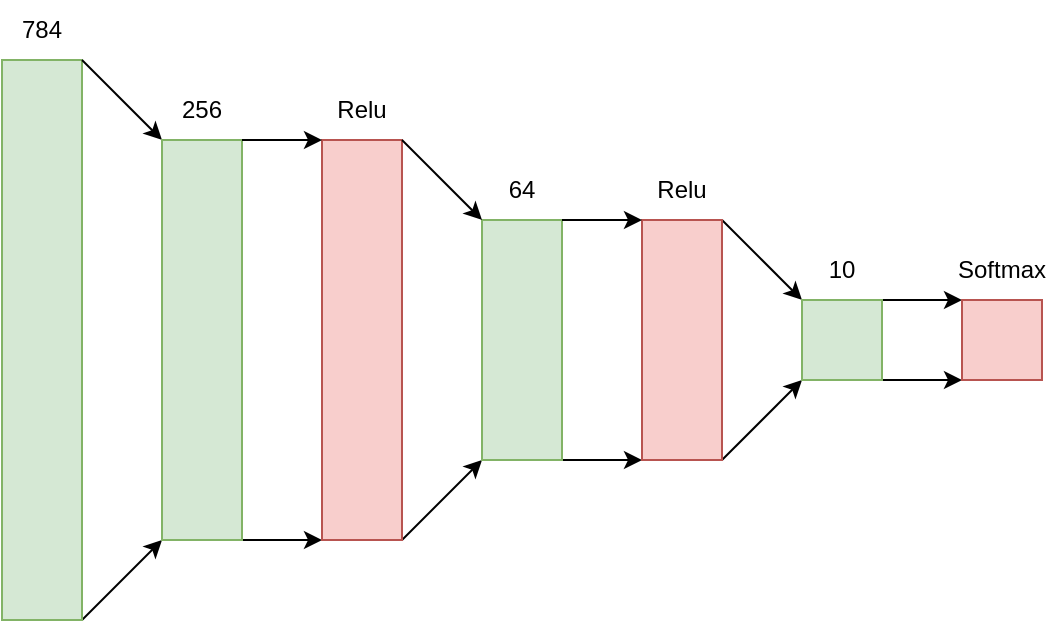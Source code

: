 <mxfile>
    <diagram id="Pcr55207pkbu55kxB37q" name="Page-3">
        <mxGraphModel dx="684" dy="567" grid="1" gridSize="10" guides="1" tooltips="1" connect="1" arrows="1" fold="1" page="1" pageScale="1" pageWidth="850" pageHeight="1100" math="0" shadow="0">
            <root>
                <mxCell id="C7UfMqMpQ-dJx82m4tEN-0"/>
                <mxCell id="C7UfMqMpQ-dJx82m4tEN-1" parent="C7UfMqMpQ-dJx82m4tEN-0"/>
                <mxCell id="C7UfMqMpQ-dJx82m4tEN-36" style="edgeStyle=none;html=1;exitX=1;exitY=1;exitDx=0;exitDy=0;entryX=0;entryY=1;entryDx=0;entryDy=0;" edge="1" parent="C7UfMqMpQ-dJx82m4tEN-1" source="C7UfMqMpQ-dJx82m4tEN-3" target="C7UfMqMpQ-dJx82m4tEN-9">
                    <mxGeometry relative="1" as="geometry"/>
                </mxCell>
                <mxCell id="C7UfMqMpQ-dJx82m4tEN-3" value="" style="rounded=0;whiteSpace=wrap;html=1;fillColor=#d5e8d4;strokeColor=#82b366;" vertex="1" parent="C7UfMqMpQ-dJx82m4tEN-1">
                    <mxGeometry x="40" y="80" width="40" height="280" as="geometry"/>
                </mxCell>
                <mxCell id="C7UfMqMpQ-dJx82m4tEN-31" style="edgeStyle=none;html=1;exitX=1;exitY=1;exitDx=0;exitDy=0;entryX=0;entryY=1;entryDx=0;entryDy=0;" edge="1" parent="C7UfMqMpQ-dJx82m4tEN-1" source="C7UfMqMpQ-dJx82m4tEN-5" target="C7UfMqMpQ-dJx82m4tEN-25">
                    <mxGeometry relative="1" as="geometry"/>
                </mxCell>
                <mxCell id="C7UfMqMpQ-dJx82m4tEN-5" value="784" style="text;html=1;strokeColor=none;fillColor=none;align=center;verticalAlign=middle;whiteSpace=wrap;rounded=0;" vertex="1" parent="C7UfMqMpQ-dJx82m4tEN-1">
                    <mxGeometry x="40" y="50" width="40" height="30" as="geometry"/>
                </mxCell>
                <mxCell id="C7UfMqMpQ-dJx82m4tEN-37" style="edgeStyle=none;html=1;exitX=1;exitY=1;exitDx=0;exitDy=0;entryX=0;entryY=1;entryDx=0;entryDy=0;" edge="1" parent="C7UfMqMpQ-dJx82m4tEN-1" source="C7UfMqMpQ-dJx82m4tEN-9" target="C7UfMqMpQ-dJx82m4tEN-20">
                    <mxGeometry relative="1" as="geometry"/>
                </mxCell>
                <mxCell id="C7UfMqMpQ-dJx82m4tEN-9" value="" style="rounded=0;whiteSpace=wrap;html=1;fillColor=#d5e8d4;strokeColor=#82b366;" vertex="1" parent="C7UfMqMpQ-dJx82m4tEN-1">
                    <mxGeometry x="120" y="120" width="40" height="200" as="geometry"/>
                </mxCell>
                <mxCell id="C7UfMqMpQ-dJx82m4tEN-46" style="edgeStyle=none;html=1;exitX=1;exitY=1;exitDx=0;exitDy=0;entryX=0;entryY=1;entryDx=0;entryDy=0;" edge="1" parent="C7UfMqMpQ-dJx82m4tEN-1" source="C7UfMqMpQ-dJx82m4tEN-20" target="C7UfMqMpQ-dJx82m4tEN-21">
                    <mxGeometry relative="1" as="geometry"/>
                </mxCell>
                <mxCell id="C7UfMqMpQ-dJx82m4tEN-20" value="" style="rounded=0;whiteSpace=wrap;html=1;fillColor=#f8cecc;strokeColor=#b85450;" vertex="1" parent="C7UfMqMpQ-dJx82m4tEN-1">
                    <mxGeometry x="200" y="120" width="40" height="200" as="geometry"/>
                </mxCell>
                <mxCell id="C7UfMqMpQ-dJx82m4tEN-41" style="edgeStyle=none;html=1;exitX=1;exitY=1;exitDx=0;exitDy=0;entryX=0;entryY=1;entryDx=0;entryDy=0;" edge="1" parent="C7UfMqMpQ-dJx82m4tEN-1" source="C7UfMqMpQ-dJx82m4tEN-21" target="C7UfMqMpQ-dJx82m4tEN-22">
                    <mxGeometry relative="1" as="geometry"/>
                </mxCell>
                <mxCell id="C7UfMqMpQ-dJx82m4tEN-21" value="" style="rounded=0;whiteSpace=wrap;html=1;fillColor=#d5e8d4;strokeColor=#82b366;" vertex="1" parent="C7UfMqMpQ-dJx82m4tEN-1">
                    <mxGeometry x="280" y="160" width="40" height="120" as="geometry"/>
                </mxCell>
                <mxCell id="C7UfMqMpQ-dJx82m4tEN-42" style="edgeStyle=none;html=1;exitX=1;exitY=1;exitDx=0;exitDy=0;entryX=0;entryY=1;entryDx=0;entryDy=0;" edge="1" parent="C7UfMqMpQ-dJx82m4tEN-1" source="C7UfMqMpQ-dJx82m4tEN-22" target="C7UfMqMpQ-dJx82m4tEN-32">
                    <mxGeometry relative="1" as="geometry"/>
                </mxCell>
                <mxCell id="C7UfMqMpQ-dJx82m4tEN-50" style="edgeStyle=none;html=1;exitX=1;exitY=0;exitDx=0;exitDy=0;entryX=0;entryY=1;entryDx=0;entryDy=0;" edge="1" parent="C7UfMqMpQ-dJx82m4tEN-1" source="C7UfMqMpQ-dJx82m4tEN-22" target="C7UfMqMpQ-dJx82m4tEN-34">
                    <mxGeometry relative="1" as="geometry"/>
                </mxCell>
                <mxCell id="C7UfMqMpQ-dJx82m4tEN-22" value="" style="rounded=0;whiteSpace=wrap;html=1;fillColor=#f8cecc;strokeColor=#b85450;" vertex="1" parent="C7UfMqMpQ-dJx82m4tEN-1">
                    <mxGeometry x="360" y="160" width="40" height="120" as="geometry"/>
                </mxCell>
                <mxCell id="C7UfMqMpQ-dJx82m4tEN-39" style="edgeStyle=none;html=1;exitX=1;exitY=1;exitDx=0;exitDy=0;entryX=0;entryY=1;entryDx=0;entryDy=0;" edge="1" parent="C7UfMqMpQ-dJx82m4tEN-1" source="C7UfMqMpQ-dJx82m4tEN-23">
                    <mxGeometry relative="1" as="geometry">
                        <mxPoint x="360" y="320" as="targetPoint"/>
                    </mxGeometry>
                </mxCell>
                <mxCell id="C7UfMqMpQ-dJx82m4tEN-48" style="edgeStyle=none;html=1;exitX=1;exitY=1;exitDx=0;exitDy=0;entryX=0;entryY=1;entryDx=0;entryDy=0;" edge="1" parent="C7UfMqMpQ-dJx82m4tEN-1" source="C7UfMqMpQ-dJx82m4tEN-25" target="C7UfMqMpQ-dJx82m4tEN-27">
                    <mxGeometry relative="1" as="geometry"/>
                </mxCell>
                <mxCell id="C7UfMqMpQ-dJx82m4tEN-25" value="256" style="text;html=1;strokeColor=none;fillColor=none;align=center;verticalAlign=middle;whiteSpace=wrap;rounded=0;" vertex="1" parent="C7UfMqMpQ-dJx82m4tEN-1">
                    <mxGeometry x="120" y="90" width="40" height="30" as="geometry"/>
                </mxCell>
                <mxCell id="C7UfMqMpQ-dJx82m4tEN-47" style="edgeStyle=none;html=1;exitX=1;exitY=1;exitDx=0;exitDy=0;entryX=0;entryY=1;entryDx=0;entryDy=0;" edge="1" parent="C7UfMqMpQ-dJx82m4tEN-1" source="C7UfMqMpQ-dJx82m4tEN-27" target="C7UfMqMpQ-dJx82m4tEN-29">
                    <mxGeometry relative="1" as="geometry"/>
                </mxCell>
                <mxCell id="C7UfMqMpQ-dJx82m4tEN-27" value="Relu" style="text;html=1;strokeColor=none;fillColor=none;align=center;verticalAlign=middle;whiteSpace=wrap;rounded=0;" vertex="1" parent="C7UfMqMpQ-dJx82m4tEN-1">
                    <mxGeometry x="200" y="90" width="40" height="30" as="geometry"/>
                </mxCell>
                <mxCell id="C7UfMqMpQ-dJx82m4tEN-49" style="edgeStyle=none;html=1;exitX=1;exitY=1;exitDx=0;exitDy=0;entryX=0;entryY=1;entryDx=0;entryDy=0;" edge="1" parent="C7UfMqMpQ-dJx82m4tEN-1" source="C7UfMqMpQ-dJx82m4tEN-29" target="C7UfMqMpQ-dJx82m4tEN-30">
                    <mxGeometry relative="1" as="geometry"/>
                </mxCell>
                <mxCell id="C7UfMqMpQ-dJx82m4tEN-29" value="64" style="text;html=1;strokeColor=none;fillColor=none;align=center;verticalAlign=middle;whiteSpace=wrap;rounded=0;" vertex="1" parent="C7UfMqMpQ-dJx82m4tEN-1">
                    <mxGeometry x="280" y="130" width="40" height="30" as="geometry"/>
                </mxCell>
                <mxCell id="C7UfMqMpQ-dJx82m4tEN-30" value="Relu" style="text;html=1;strokeColor=none;fillColor=none;align=center;verticalAlign=middle;whiteSpace=wrap;rounded=0;" vertex="1" parent="C7UfMqMpQ-dJx82m4tEN-1">
                    <mxGeometry x="360" y="130" width="40" height="30" as="geometry"/>
                </mxCell>
                <mxCell id="C7UfMqMpQ-dJx82m4tEN-44" style="edgeStyle=none;html=1;exitX=1;exitY=1;exitDx=0;exitDy=0;entryX=0;entryY=1;entryDx=0;entryDy=0;" edge="1" parent="C7UfMqMpQ-dJx82m4tEN-1" source="C7UfMqMpQ-dJx82m4tEN-32" target="C7UfMqMpQ-dJx82m4tEN-33">
                    <mxGeometry relative="1" as="geometry"/>
                </mxCell>
                <mxCell id="C7UfMqMpQ-dJx82m4tEN-45" style="edgeStyle=none;html=1;exitX=1;exitY=0;exitDx=0;exitDy=0;entryX=0;entryY=1;entryDx=0;entryDy=0;" edge="1" parent="C7UfMqMpQ-dJx82m4tEN-1" source="C7UfMqMpQ-dJx82m4tEN-32" target="C7UfMqMpQ-dJx82m4tEN-35">
                    <mxGeometry relative="1" as="geometry"/>
                </mxCell>
                <mxCell id="C7UfMqMpQ-dJx82m4tEN-32" value="" style="rounded=0;whiteSpace=wrap;html=1;fillColor=#d5e8d4;strokeColor=#82b366;" vertex="1" parent="C7UfMqMpQ-dJx82m4tEN-1">
                    <mxGeometry x="440" y="200" width="40" height="40" as="geometry"/>
                </mxCell>
                <mxCell id="C7UfMqMpQ-dJx82m4tEN-33" value="" style="rounded=0;whiteSpace=wrap;html=1;fillColor=#f8cecc;strokeColor=#b85450;" vertex="1" parent="C7UfMqMpQ-dJx82m4tEN-1">
                    <mxGeometry x="520" y="200" width="40" height="40" as="geometry"/>
                </mxCell>
                <mxCell id="C7UfMqMpQ-dJx82m4tEN-34" value="10" style="text;html=1;strokeColor=none;fillColor=none;align=center;verticalAlign=middle;whiteSpace=wrap;rounded=0;" vertex="1" parent="C7UfMqMpQ-dJx82m4tEN-1">
                    <mxGeometry x="440" y="170" width="40" height="30" as="geometry"/>
                </mxCell>
                <mxCell id="C7UfMqMpQ-dJx82m4tEN-35" value="Softmax" style="text;html=1;strokeColor=none;fillColor=none;align=center;verticalAlign=middle;whiteSpace=wrap;rounded=0;" vertex="1" parent="C7UfMqMpQ-dJx82m4tEN-1">
                    <mxGeometry x="520" y="170" width="40" height="30" as="geometry"/>
                </mxCell>
            </root>
        </mxGraphModel>
    </diagram>
    <diagram id="rWfiNqzzU7XrF5lanHZ8" name="Page-2">
        <mxGraphModel dx="684" dy="567" grid="1" gridSize="10" guides="1" tooltips="1" connect="1" arrows="1" fold="1" page="1" pageScale="1" pageWidth="850" pageHeight="1100" math="0" shadow="0">
            <root>
                <mxCell id="r-rebLX8pUsJy-9zKnh2-0"/>
                <mxCell id="r-rebLX8pUsJy-9zKnh2-1" parent="r-rebLX8pUsJy-9zKnh2-0"/>
                <mxCell id="r-rebLX8pUsJy-9zKnh2-2" style="edgeStyle=none;html=1;exitX=1;exitY=1;exitDx=0;exitDy=0;entryX=0;entryY=1;entryDx=0;entryDy=0;" edge="1" parent="r-rebLX8pUsJy-9zKnh2-1" source="r-rebLX8pUsJy-9zKnh2-3" target="r-rebLX8pUsJy-9zKnh2-9">
                    <mxGeometry relative="1" as="geometry"/>
                </mxCell>
                <mxCell id="r-rebLX8pUsJy-9zKnh2-3" value="" style="rounded=0;whiteSpace=wrap;html=1;fillColor=#d5e8d4;strokeColor=#82b366;" vertex="1" parent="r-rebLX8pUsJy-9zKnh2-1">
                    <mxGeometry x="40" y="80" width="40" height="280" as="geometry"/>
                </mxCell>
                <mxCell id="r-rebLX8pUsJy-9zKnh2-4" style="edgeStyle=none;html=1;exitX=1;exitY=1;exitDx=0;exitDy=0;entryX=0;entryY=1;entryDx=0;entryDy=0;" edge="1" parent="r-rebLX8pUsJy-9zKnh2-1" source="r-rebLX8pUsJy-9zKnh2-5" target="r-rebLX8pUsJy-9zKnh2-6">
                    <mxGeometry relative="1" as="geometry"/>
                </mxCell>
                <mxCell id="r-rebLX8pUsJy-9zKnh2-5" value="784" style="text;html=1;strokeColor=none;fillColor=none;align=center;verticalAlign=middle;whiteSpace=wrap;rounded=0;" vertex="1" parent="r-rebLX8pUsJy-9zKnh2-1">
                    <mxGeometry x="40" y="50" width="40" height="30" as="geometry"/>
                </mxCell>
                <mxCell id="r-rebLX8pUsJy-9zKnh2-6" value="64" style="text;html=1;strokeColor=none;fillColor=none;align=center;verticalAlign=middle;whiteSpace=wrap;rounded=0;" vertex="1" parent="r-rebLX8pUsJy-9zKnh2-1">
                    <mxGeometry x="120" y="130" width="40" height="30" as="geometry"/>
                </mxCell>
                <mxCell id="r-rebLX8pUsJy-9zKnh2-7" style="edgeStyle=none;html=1;exitX=1;exitY=1;exitDx=0;exitDy=0;entryX=0;entryY=1;entryDx=0;entryDy=0;" edge="1" parent="r-rebLX8pUsJy-9zKnh2-1" source="r-rebLX8pUsJy-9zKnh2-9" target="r-rebLX8pUsJy-9zKnh2-12">
                    <mxGeometry relative="1" as="geometry"/>
                </mxCell>
                <mxCell id="r-rebLX8pUsJy-9zKnh2-8" style="edgeStyle=none;html=1;exitX=1;exitY=0;exitDx=0;exitDy=0;entryX=0.25;entryY=1;entryDx=0;entryDy=0;" edge="1" parent="r-rebLX8pUsJy-9zKnh2-1" source="r-rebLX8pUsJy-9zKnh2-9" target="r-rebLX8pUsJy-9zKnh2-17">
                    <mxGeometry relative="1" as="geometry"/>
                </mxCell>
                <mxCell id="r-rebLX8pUsJy-9zKnh2-9" value="" style="rounded=0;whiteSpace=wrap;html=1;fillColor=#d5e8d4;strokeColor=#82b366;" vertex="1" parent="r-rebLX8pUsJy-9zKnh2-1">
                    <mxGeometry x="120" y="160" width="40" height="120" as="geometry"/>
                </mxCell>
                <mxCell id="r-rebLX8pUsJy-9zKnh2-10" style="edgeStyle=none;html=1;exitX=1;exitY=1;exitDx=0;exitDy=0;entryX=0;entryY=1;entryDx=0;entryDy=0;" edge="1" parent="r-rebLX8pUsJy-9zKnh2-1" source="r-rebLX8pUsJy-9zKnh2-12" target="r-rebLX8pUsJy-9zKnh2-15">
                    <mxGeometry relative="1" as="geometry"/>
                </mxCell>
                <mxCell id="r-rebLX8pUsJy-9zKnh2-11" style="edgeStyle=none;html=1;exitX=1;exitY=0;exitDx=0;exitDy=0;entryX=0;entryY=0;entryDx=0;entryDy=0;" edge="1" parent="r-rebLX8pUsJy-9zKnh2-1" source="r-rebLX8pUsJy-9zKnh2-12" target="r-rebLX8pUsJy-9zKnh2-15">
                    <mxGeometry relative="1" as="geometry"/>
                </mxCell>
                <mxCell id="r-rebLX8pUsJy-9zKnh2-12" value="" style="rounded=0;whiteSpace=wrap;html=1;fillColor=#f8cecc;strokeColor=#b85450;" vertex="1" parent="r-rebLX8pUsJy-9zKnh2-1">
                    <mxGeometry x="200" y="160" width="40" height="120" as="geometry"/>
                </mxCell>
                <mxCell id="r-rebLX8pUsJy-9zKnh2-13" style="edgeStyle=none;html=1;exitX=1;exitY=1;exitDx=0;exitDy=0;entryX=0;entryY=1;entryDx=0;entryDy=0;" edge="1" parent="r-rebLX8pUsJy-9zKnh2-1" source="r-rebLX8pUsJy-9zKnh2-15" target="r-rebLX8pUsJy-9zKnh2-16">
                    <mxGeometry relative="1" as="geometry"/>
                </mxCell>
                <mxCell id="r-rebLX8pUsJy-9zKnh2-14" style="edgeStyle=none;html=1;exitX=1;exitY=0;exitDx=0;exitDy=0;entryX=0;entryY=0;entryDx=0;entryDy=0;" edge="1" parent="r-rebLX8pUsJy-9zKnh2-1" source="r-rebLX8pUsJy-9zKnh2-15" target="r-rebLX8pUsJy-9zKnh2-16">
                    <mxGeometry relative="1" as="geometry"/>
                </mxCell>
                <mxCell id="r-rebLX8pUsJy-9zKnh2-15" value="" style="rounded=0;whiteSpace=wrap;html=1;fillColor=#d5e8d4;strokeColor=#82b366;" vertex="1" parent="r-rebLX8pUsJy-9zKnh2-1">
                    <mxGeometry x="280" y="200" width="40" height="40" as="geometry"/>
                </mxCell>
                <mxCell id="r-rebLX8pUsJy-9zKnh2-16" value="" style="rounded=0;whiteSpace=wrap;html=1;fillColor=#f8cecc;strokeColor=#b85450;" vertex="1" parent="r-rebLX8pUsJy-9zKnh2-1">
                    <mxGeometry x="360" y="200" width="40" height="40" as="geometry"/>
                </mxCell>
                <mxCell id="r-rebLX8pUsJy-9zKnh2-17" value="Sigmoid" style="text;html=1;strokeColor=none;fillColor=none;align=center;verticalAlign=middle;whiteSpace=wrap;rounded=0;" vertex="1" parent="r-rebLX8pUsJy-9zKnh2-1">
                    <mxGeometry x="190" y="130" width="60" height="30" as="geometry"/>
                </mxCell>
                <mxCell id="r-rebLX8pUsJy-9zKnh2-18" value="10" style="text;html=1;strokeColor=none;fillColor=none;align=center;verticalAlign=middle;whiteSpace=wrap;rounded=0;" vertex="1" parent="r-rebLX8pUsJy-9zKnh2-1">
                    <mxGeometry x="270" y="170" width="60" height="30" as="geometry"/>
                </mxCell>
                <mxCell id="r-rebLX8pUsJy-9zKnh2-19" value="Softmax" style="text;html=1;strokeColor=none;fillColor=none;align=center;verticalAlign=middle;whiteSpace=wrap;rounded=0;" vertex="1" parent="r-rebLX8pUsJy-9zKnh2-1">
                    <mxGeometry x="350" y="170" width="60" height="30" as="geometry"/>
                </mxCell>
            </root>
        </mxGraphModel>
    </diagram>
    <diagram id="sM6zePJA3IUJlE9brkEk" name="Page-1">
        <mxGraphModel dx="720" dy="597" grid="1" gridSize="10" guides="1" tooltips="1" connect="1" arrows="1" fold="1" page="1" pageScale="1" pageWidth="850" pageHeight="1100" math="0" shadow="0">
            <root>
                <mxCell id="0"/>
                <mxCell id="1" parent="0"/>
                <mxCell id="20" style="edgeStyle=none;html=1;exitX=1;exitY=1;exitDx=0;exitDy=0;entryX=0;entryY=1;entryDx=0;entryDy=0;" edge="1" parent="1" source="2" target="12">
                    <mxGeometry relative="1" as="geometry"/>
                </mxCell>
                <mxCell id="2" value="" style="rounded=0;whiteSpace=wrap;html=1;fillColor=#d5e8d4;strokeColor=#82b366;" vertex="1" parent="1">
                    <mxGeometry x="40" y="80" width="40" height="280" as="geometry"/>
                </mxCell>
                <mxCell id="19" style="edgeStyle=none;html=1;exitX=1;exitY=1;exitDx=0;exitDy=0;entryX=0;entryY=1;entryDx=0;entryDy=0;" edge="1" parent="1" source="9" target="10">
                    <mxGeometry relative="1" as="geometry"/>
                </mxCell>
                <mxCell id="9" value="784" style="text;html=1;strokeColor=none;fillColor=none;align=center;verticalAlign=middle;whiteSpace=wrap;rounded=0;" vertex="1" parent="1">
                    <mxGeometry x="40" y="50" width="40" height="30" as="geometry"/>
                </mxCell>
                <mxCell id="10" value="64" style="text;html=1;strokeColor=none;fillColor=none;align=center;verticalAlign=middle;whiteSpace=wrap;rounded=0;" vertex="1" parent="1">
                    <mxGeometry x="120" y="130" width="40" height="30" as="geometry"/>
                </mxCell>
                <mxCell id="21" style="edgeStyle=none;html=1;exitX=1;exitY=1;exitDx=0;exitDy=0;entryX=0;entryY=1;entryDx=0;entryDy=0;" edge="1" parent="1" source="12" target="13">
                    <mxGeometry relative="1" as="geometry"/>
                </mxCell>
                <mxCell id="22" style="edgeStyle=none;html=1;exitX=1;exitY=0;exitDx=0;exitDy=0;entryX=0.25;entryY=1;entryDx=0;entryDy=0;" edge="1" parent="1" source="12" target="16">
                    <mxGeometry relative="1" as="geometry"/>
                </mxCell>
                <mxCell id="12" value="" style="rounded=0;whiteSpace=wrap;html=1;fillColor=#d5e8d4;strokeColor=#82b366;" vertex="1" parent="1">
                    <mxGeometry x="120" y="160" width="40" height="120" as="geometry"/>
                </mxCell>
                <mxCell id="23" style="edgeStyle=none;html=1;exitX=1;exitY=1;exitDx=0;exitDy=0;entryX=0;entryY=1;entryDx=0;entryDy=0;" edge="1" parent="1" source="13" target="14">
                    <mxGeometry relative="1" as="geometry"/>
                </mxCell>
                <mxCell id="25" style="edgeStyle=none;html=1;exitX=1;exitY=0;exitDx=0;exitDy=0;entryX=0;entryY=0;entryDx=0;entryDy=0;" edge="1" parent="1" source="13" target="14">
                    <mxGeometry relative="1" as="geometry"/>
                </mxCell>
                <mxCell id="13" value="" style="rounded=0;whiteSpace=wrap;html=1;fillColor=#f8cecc;strokeColor=#b85450;" vertex="1" parent="1">
                    <mxGeometry x="200" y="160" width="40" height="120" as="geometry"/>
                </mxCell>
                <mxCell id="26" style="edgeStyle=none;html=1;exitX=1;exitY=1;exitDx=0;exitDy=0;entryX=0;entryY=1;entryDx=0;entryDy=0;" edge="1" parent="1" source="14" target="15">
                    <mxGeometry relative="1" as="geometry"/>
                </mxCell>
                <mxCell id="27" style="edgeStyle=none;html=1;exitX=1;exitY=0;exitDx=0;exitDy=0;entryX=0;entryY=0;entryDx=0;entryDy=0;" edge="1" parent="1" source="14" target="15">
                    <mxGeometry relative="1" as="geometry"/>
                </mxCell>
                <mxCell id="14" value="" style="rounded=0;whiteSpace=wrap;html=1;fillColor=#d5e8d4;strokeColor=#82b366;" vertex="1" parent="1">
                    <mxGeometry x="280" y="200" width="40" height="40" as="geometry"/>
                </mxCell>
                <mxCell id="15" value="" style="rounded=0;whiteSpace=wrap;html=1;fillColor=#f8cecc;strokeColor=#b85450;" vertex="1" parent="1">
                    <mxGeometry x="360" y="200" width="40" height="40" as="geometry"/>
                </mxCell>
                <mxCell id="16" value="Tahn" style="text;html=1;strokeColor=none;fillColor=none;align=center;verticalAlign=middle;whiteSpace=wrap;rounded=0;" vertex="1" parent="1">
                    <mxGeometry x="190" y="130" width="60" height="30" as="geometry"/>
                </mxCell>
                <mxCell id="17" value="10" style="text;html=1;strokeColor=none;fillColor=none;align=center;verticalAlign=middle;whiteSpace=wrap;rounded=0;" vertex="1" parent="1">
                    <mxGeometry x="270" y="170" width="60" height="30" as="geometry"/>
                </mxCell>
                <mxCell id="18" value="Softmax" style="text;html=1;strokeColor=none;fillColor=none;align=center;verticalAlign=middle;whiteSpace=wrap;rounded=0;" vertex="1" parent="1">
                    <mxGeometry x="350" y="170" width="60" height="30" as="geometry"/>
                </mxCell>
            </root>
        </mxGraphModel>
    </diagram>
</mxfile>